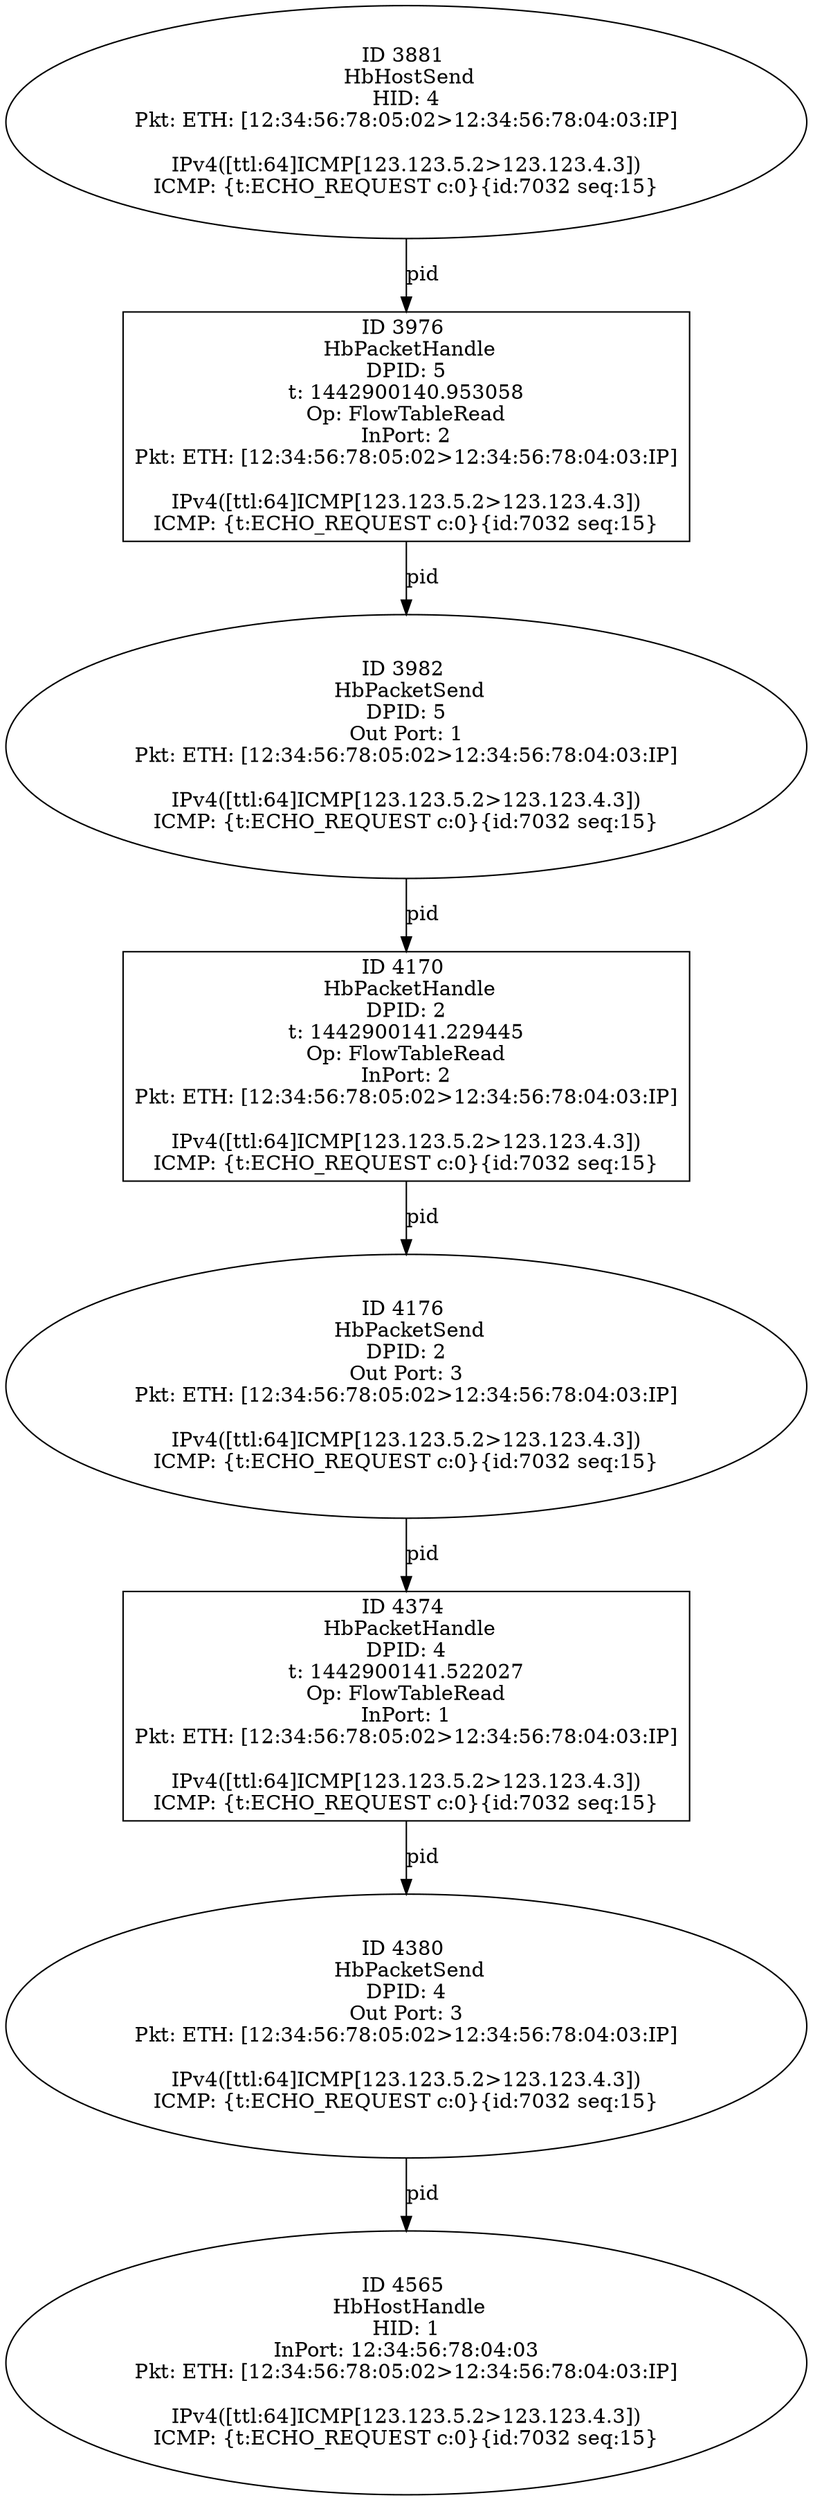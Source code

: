 strict digraph G {
3976 [shape=box, event=<hb_events.HbPacketHandle object at 0x108600490>, label="ID 3976 
 HbPacketHandle
DPID: 5
t: 1442900140.953058
Op: FlowTableRead
InPort: 2
Pkt: ETH: [12:34:56:78:05:02>12:34:56:78:04:03:IP]

IPv4([ttl:64]ICMP[123.123.5.2>123.123.4.3])
ICMP: {t:ECHO_REQUEST c:0}{id:7032 seq:15}"];
3881 [shape=oval, event=<hb_events.HbHostSend object at 0x1085b67d0>, label="ID 3881 
 HbHostSend
HID: 4
Pkt: ETH: [12:34:56:78:05:02>12:34:56:78:04:03:IP]

IPv4([ttl:64]ICMP[123.123.5.2>123.123.4.3])
ICMP: {t:ECHO_REQUEST c:0}{id:7032 seq:15}"];
4170 [shape=box, event=<hb_events.HbPacketHandle object at 0x108714a50>, label="ID 4170 
 HbPacketHandle
DPID: 2
t: 1442900141.229445
Op: FlowTableRead
InPort: 2
Pkt: ETH: [12:34:56:78:05:02>12:34:56:78:04:03:IP]

IPv4([ttl:64]ICMP[123.123.5.2>123.123.4.3])
ICMP: {t:ECHO_REQUEST c:0}{id:7032 seq:15}"];
3982 [shape=oval, event=<hb_events.HbPacketSend object at 0x108600a90>, label="ID 3982 
 HbPacketSend
DPID: 5
Out Port: 1
Pkt: ETH: [12:34:56:78:05:02>12:34:56:78:04:03:IP]

IPv4([ttl:64]ICMP[123.123.5.2>123.123.4.3])
ICMP: {t:ECHO_REQUEST c:0}{id:7032 seq:15}"];
4176 [shape=oval, event=<hb_events.HbPacketSend object at 0x108714350>, label="ID 4176 
 HbPacketSend
DPID: 2
Out Port: 3
Pkt: ETH: [12:34:56:78:05:02>12:34:56:78:04:03:IP]

IPv4([ttl:64]ICMP[123.123.5.2>123.123.4.3])
ICMP: {t:ECHO_REQUEST c:0}{id:7032 seq:15}"];
4565 [shape=oval, event=<hb_events.HbHostHandle object at 0x108931f10>, label="ID 4565 
 HbHostHandle
HID: 1
InPort: 12:34:56:78:04:03
Pkt: ETH: [12:34:56:78:05:02>12:34:56:78:04:03:IP]

IPv4([ttl:64]ICMP[123.123.5.2>123.123.4.3])
ICMP: {t:ECHO_REQUEST c:0}{id:7032 seq:15}"];
4374 [shape=box, event=<hb_events.HbPacketHandle object at 0x108823190>, label="ID 4374 
 HbPacketHandle
DPID: 4
t: 1442900141.522027
Op: FlowTableRead
InPort: 1
Pkt: ETH: [12:34:56:78:05:02>12:34:56:78:04:03:IP]

IPv4([ttl:64]ICMP[123.123.5.2>123.123.4.3])
ICMP: {t:ECHO_REQUEST c:0}{id:7032 seq:15}"];
4380 [shape=oval, event=<hb_events.HbPacketSend object at 0x108823550>, label="ID 4380 
 HbPacketSend
DPID: 4
Out Port: 3
Pkt: ETH: [12:34:56:78:05:02>12:34:56:78:04:03:IP]

IPv4([ttl:64]ICMP[123.123.5.2>123.123.4.3])
ICMP: {t:ECHO_REQUEST c:0}{id:7032 seq:15}"];
3976 -> 3982  [rel=pid, label=pid];
3881 -> 3976  [rel=pid, label=pid];
4170 -> 4176  [rel=pid, label=pid];
3982 -> 4170  [rel=pid, label=pid];
4176 -> 4374  [rel=pid, label=pid];
4374 -> 4380  [rel=pid, label=pid];
4380 -> 4565  [rel=pid, label=pid];
}
